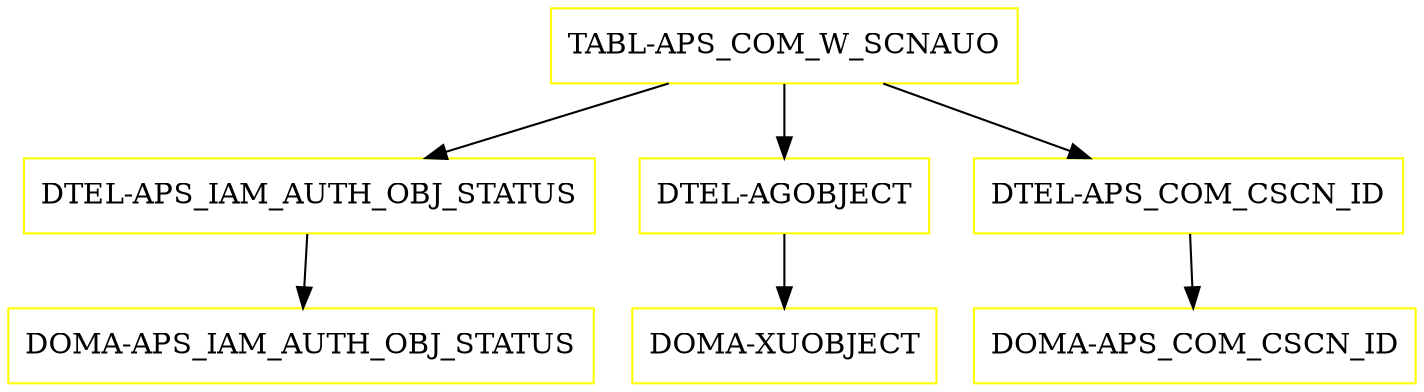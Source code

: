 digraph G {
  "TABL-APS_COM_W_SCNAUO" [shape=box,color=yellow];
  "DTEL-APS_IAM_AUTH_OBJ_STATUS" [shape=box,color=yellow,URL="./DTEL_APS_IAM_AUTH_OBJ_STATUS.html"];
  "DOMA-APS_IAM_AUTH_OBJ_STATUS" [shape=box,color=yellow,URL="./DOMA_APS_IAM_AUTH_OBJ_STATUS.html"];
  "DTEL-AGOBJECT" [shape=box,color=yellow,URL="./DTEL_AGOBJECT.html"];
  "DOMA-XUOBJECT" [shape=box,color=yellow,URL="./DOMA_XUOBJECT.html"];
  "DTEL-APS_COM_CSCN_ID" [shape=box,color=yellow,URL="./DTEL_APS_COM_CSCN_ID.html"];
  "DOMA-APS_COM_CSCN_ID" [shape=box,color=yellow,URL="./DOMA_APS_COM_CSCN_ID.html"];
  "TABL-APS_COM_W_SCNAUO" -> "DTEL-APS_COM_CSCN_ID";
  "TABL-APS_COM_W_SCNAUO" -> "DTEL-AGOBJECT";
  "TABL-APS_COM_W_SCNAUO" -> "DTEL-APS_IAM_AUTH_OBJ_STATUS";
  "DTEL-APS_IAM_AUTH_OBJ_STATUS" -> "DOMA-APS_IAM_AUTH_OBJ_STATUS";
  "DTEL-AGOBJECT" -> "DOMA-XUOBJECT";
  "DTEL-APS_COM_CSCN_ID" -> "DOMA-APS_COM_CSCN_ID";
}
